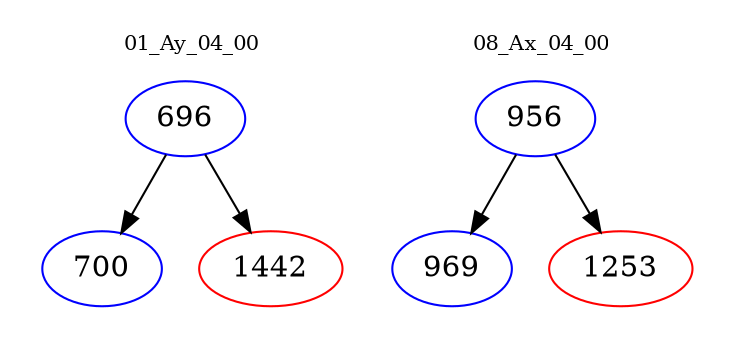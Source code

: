 digraph{
subgraph cluster_0 {
color = white
label = "01_Ay_04_00";
fontsize=10;
T0_696 [label="696", color="blue"]
T0_696 -> T0_700 [color="black"]
T0_700 [label="700", color="blue"]
T0_696 -> T0_1442 [color="black"]
T0_1442 [label="1442", color="red"]
}
subgraph cluster_1 {
color = white
label = "08_Ax_04_00";
fontsize=10;
T1_956 [label="956", color="blue"]
T1_956 -> T1_969 [color="black"]
T1_969 [label="969", color="blue"]
T1_956 -> T1_1253 [color="black"]
T1_1253 [label="1253", color="red"]
}
}

